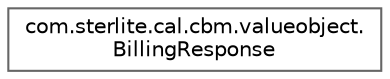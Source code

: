 digraph "Graphical Class Hierarchy"
{
 // LATEX_PDF_SIZE
  bgcolor="transparent";
  edge [fontname=Helvetica,fontsize=10,labelfontname=Helvetica,labelfontsize=10];
  node [fontname=Helvetica,fontsize=10,shape=box,height=0.2,width=0.4];
  rankdir="LR";
  Node0 [id="Node000000",label="com.sterlite.cal.cbm.valueobject.\lBillingResponse",height=0.2,width=0.4,color="grey40", fillcolor="white", style="filled",URL="$classcom_1_1sterlite_1_1cal_1_1cbm_1_1valueobject_1_1_billing_response.html",tooltip=" "];
}
